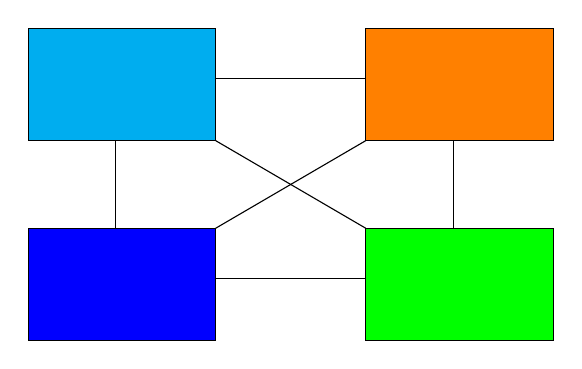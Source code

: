 \begin{tikzpicture}[y=-1cm]

% objects at depth 50:
\draw[black,fill=blue] (2.54,3.969) rectangle (4.921,5.397);
\draw[black,fill=green] (6.826,3.969) rectangle (9.207,5.397);
\draw[black,fill=orange] (6.826,1.429) rectangle (9.207,2.857);
\draw[black,fill=cyan] (2.54,1.429) rectangle (4.921,2.857);
\draw[black] (4.921,2.064) -- (6.826,2.064);
\draw[black] (4.921,4.604) -- (6.826,4.604);
\draw[black] (3.651,2.857) -- (3.651,3.969);
\draw[black] (7.938,2.857) -- (7.938,3.969);
\draw[black] (4.921,2.857) -- (6.826,3.969);
\draw[black] (4.921,3.969) -- (6.826,2.857);

\end{tikzpicture}%
